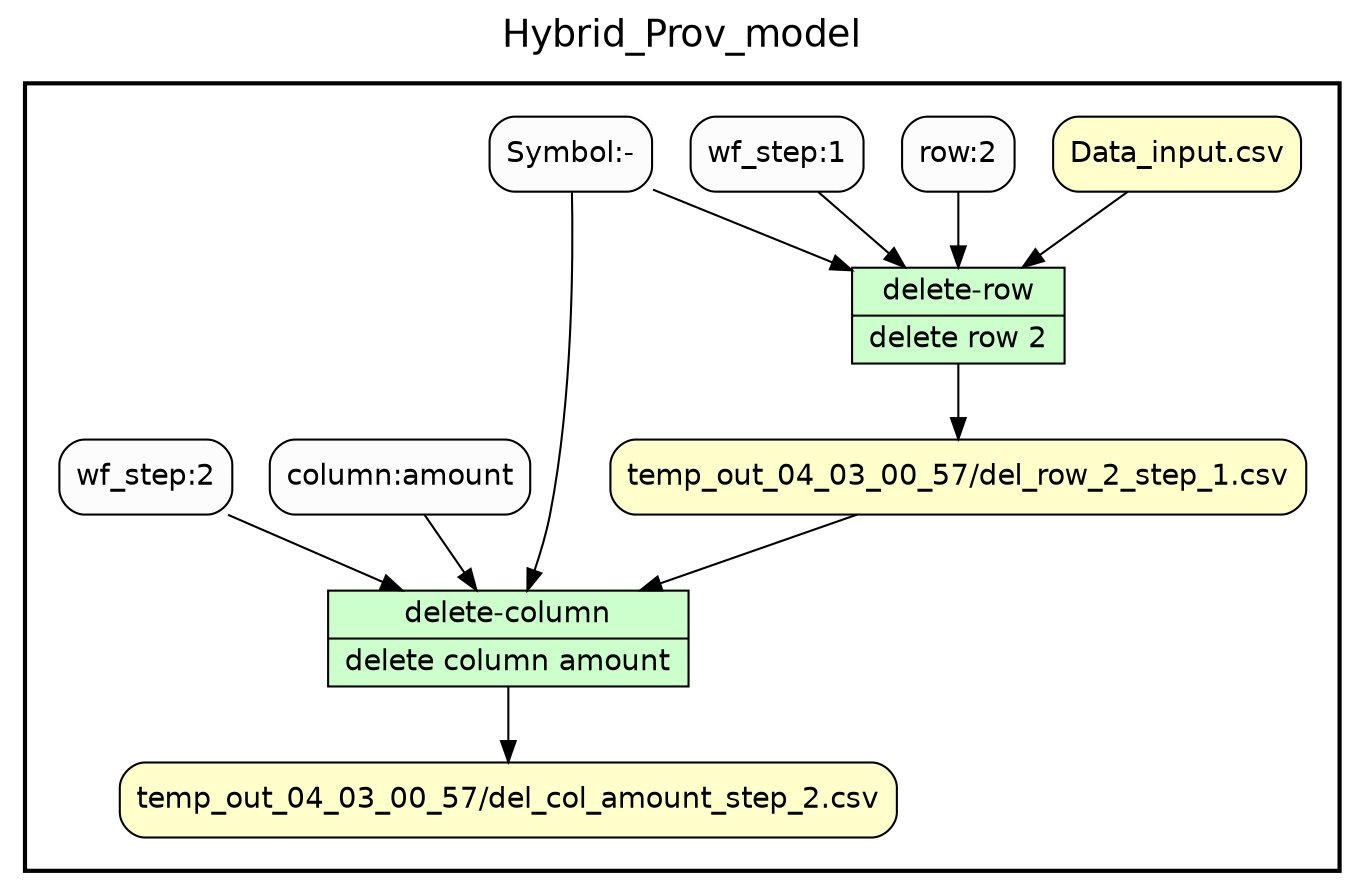 
/* Start of top-level graph */
digraph Workflow {
rankdir=TB

/* Title for graph */
fontname=Helvetica; fontsize=18; labelloc=t
label=Hybrid_Prov_model

/* Start of double cluster for drawing box around nodes in workflow */
subgraph cluster_workflow_box_outer { label=""; color=black; penwidth=2
subgraph cluster_workflow_box_inner { label=""; penwidth=0

/* Style for nodes representing atomic programs in workflow */
node[shape=box style=filled fillcolor="#CCFFCC" peripheries=1 fontname=Helvetica]

/* Nodes representing atomic programs in workflow */
"delete-row" [shape=record rankdir=LR label="{<f0> delete-row |<f1> delete row 2}"];
"delete-column" [shape=record rankdir=LR label="{<f0> delete-column |<f1> delete column amount}"];

/* Style for nodes representing non-parameter data channels in workflow */
node[shape=box style="rounded,filled" fillcolor="#FFFFCC" peripheries=1 fontname=Helvetica]

/* Nodes for non-parameter data channels in workflow */
"temp_out_04_03_00_57/del_col_amount_step_2.csv"
"Data_input.csv"
"temp_out_04_03_00_57/del_row_2_step_1.csv"

/* Style for nodes representing parameter channels in workflow */
node[shape=box style="rounded,filled" fillcolor="#FCFCFC" peripheries=1 fontname=Helvetica]

/* Nodes representing parameter channels in workflow */
"row:2"
"Symbol:-"
"wf_step:1"
"column:amount"
"wf_step:2"

/* Edges representing connections between programs and channels */
"delete-row" -> "temp_out_04_03_00_57/del_row_2_step_1.csv"
"row:2" -> "delete-row"
"Symbol:-" -> "delete-row"
"wf_step:1" -> "delete-row"
"Data_input.csv" -> "delete-row"
"delete-column" -> "temp_out_04_03_00_57/del_col_amount_step_2.csv"
"column:amount" -> "delete-column"
"Symbol:-" -> "delete-column"
"wf_step:2" -> "delete-column"
"temp_out_04_03_00_57/del_row_2_step_1.csv" -> "delete-column"

/* End of double cluster for drawing box around nodes in workflow */
}}

/* End of top-level graph */
}
